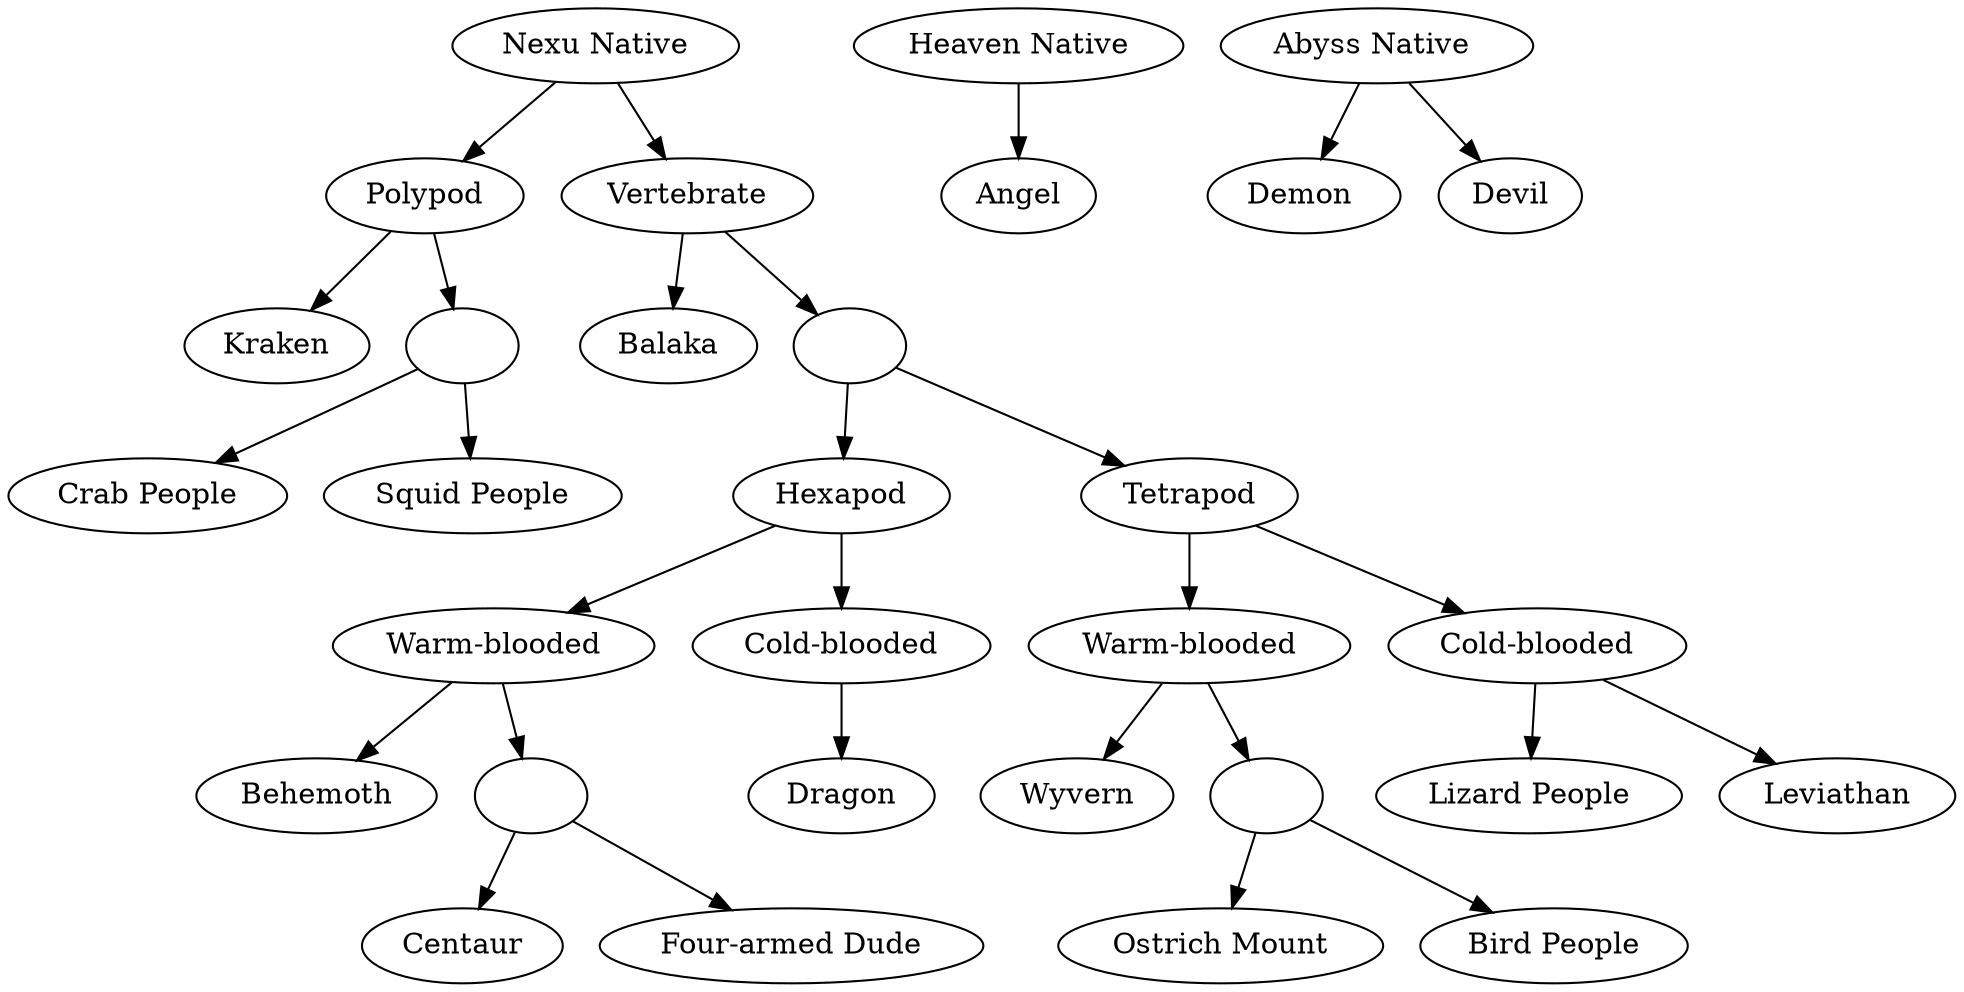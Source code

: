 digraph {
	node [rx=5 ry=5 labelStyle="font: 300 14px 'Helvetica Neue', Helvetica"]
	nexus_native [label="Nexu Native"]
	polypod [label="Polypod"]
	nexus_native -> polypod
	kraken [label="Kraken"]
	polypod -> kraken
	A [label=""]
	polypod -> A
	crab_people [label="Crab People"]
	A -> crab_people
	squid_people [label="Squid People"]
	A -> squid_people
	vertebrate [label="Vertebrate"]
	nexus_native -> vertebrate
	balaka [label="Balaka"]
	vertebrate -> balaka
	B [label=""]
	vertebrate -> B
	hexapod [label="Hexapod"]
	B -> hexapod
	warm_hexapod [label="Warm-blooded"]
	hexapod -> warm_hexapod
	behemoth [label="Behemoth"]
	warm_hexapod -> behemoth
	C [label=""]
	warm_hexapod -> C
	centaur [label="Centaur"]
	C -> centaur
	four_arm [label="Four-armed Dude"]
	C -> four_arm
	cold_hexapod [label="Cold-blooded"]
	hexapod -> cold_hexapod
	dragon [label="Dragon"]
	cold_hexapod -> dragon
	tetrapod [label="Tetrapod"]
	B -> tetrapod
	warm_tetrapod [label="Warm-blooded"]
	tetrapod-> warm_tetrapod
	wyvern [label="Wyvern"]
	warm_tetrapod -> wyvern
	D [label=""]
	warm_tetrapod -> D
	ostrich_thing [label="Ostrich Mount"]
	D -> ostrich_thing
	bird_people [label="Bird People"]
	D -> bird_people
	behemoth [label="Behemoth"]
	cold_tetrapod [label="Cold-blooded"]
	tetrapod -> cold_tetrapod
	lizard_people [label="Lizard People"]
	cold_tetrapod -> lizard_people
	leviathan [label="Leviathan"]
	cold_tetrapod -> leviathan

	heaven_native [label="Heaven Native"]
	angel [label="Angel"]
	heaven_native -> angel

	abyss_native [label="Abyss Native "]
	demon [label="Demon "]
	abyss_native -> demon
	devil [label="Devil"]
	abyss_native -> devil
}
